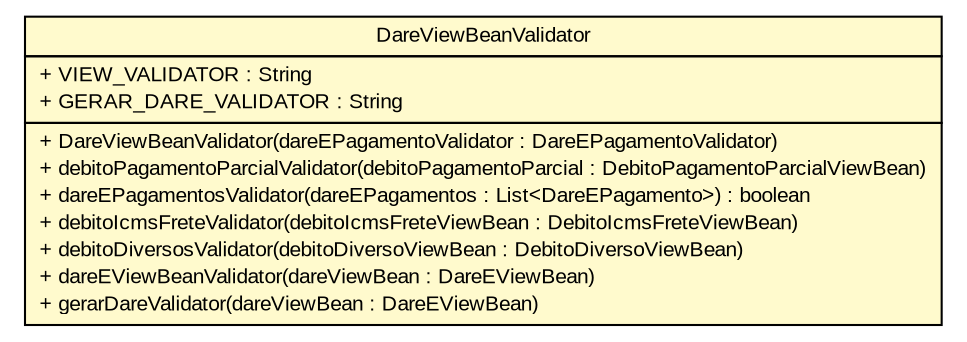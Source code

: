 #!/usr/local/bin/dot
#
# Class diagram 
# Generated by UMLGraph version R5_6 (http://www.umlgraph.org/)
#

digraph G {
	edge [fontname="arial",fontsize=10,labelfontname="arial",labelfontsize=10];
	node [fontname="arial",fontsize=10,shape=plaintext];
	nodesep=0.25;
	ranksep=0.5;
	// br.gov.to.sefaz.arr.parametros.managedbean.validator.DareViewBeanValidator
	c461745 [label=<<table title="br.gov.to.sefaz.arr.parametros.managedbean.validator.DareViewBeanValidator" border="0" cellborder="1" cellspacing="0" cellpadding="2" port="p" bgcolor="lemonChiffon" href="./DareViewBeanValidator.html">
		<tr><td><table border="0" cellspacing="0" cellpadding="1">
<tr><td align="center" balign="center"> DareViewBeanValidator </td></tr>
		</table></td></tr>
		<tr><td><table border="0" cellspacing="0" cellpadding="1">
<tr><td align="left" balign="left"> + VIEW_VALIDATOR : String </td></tr>
<tr><td align="left" balign="left"> + GERAR_DARE_VALIDATOR : String </td></tr>
		</table></td></tr>
		<tr><td><table border="0" cellspacing="0" cellpadding="1">
<tr><td align="left" balign="left"> + DareViewBeanValidator(dareEPagamentoValidator : DareEPagamentoValidator) </td></tr>
<tr><td align="left" balign="left"> + debitoPagamentoParcialValidator(debitoPagamentoParcial : DebitoPagamentoParcialViewBean) </td></tr>
<tr><td align="left" balign="left"> + dareEPagamentosValidator(dareEPagamentos : List&lt;DareEPagamento&gt;) : boolean </td></tr>
<tr><td align="left" balign="left"> + debitoIcmsFreteValidator(debitoIcmsFreteViewBean : DebitoIcmsFreteViewBean) </td></tr>
<tr><td align="left" balign="left"> + debitoDiversosValidator(debitoDiversoViewBean : DebitoDiversoViewBean) </td></tr>
<tr><td align="left" balign="left"> + dareEViewBeanValidator(dareViewBean : DareEViewBean) </td></tr>
<tr><td align="left" balign="left"> + gerarDareValidator(dareViewBean : DareEViewBean) </td></tr>
		</table></td></tr>
		</table>>, URL="./DareViewBeanValidator.html", fontname="arial", fontcolor="black", fontsize=10.0];
}

